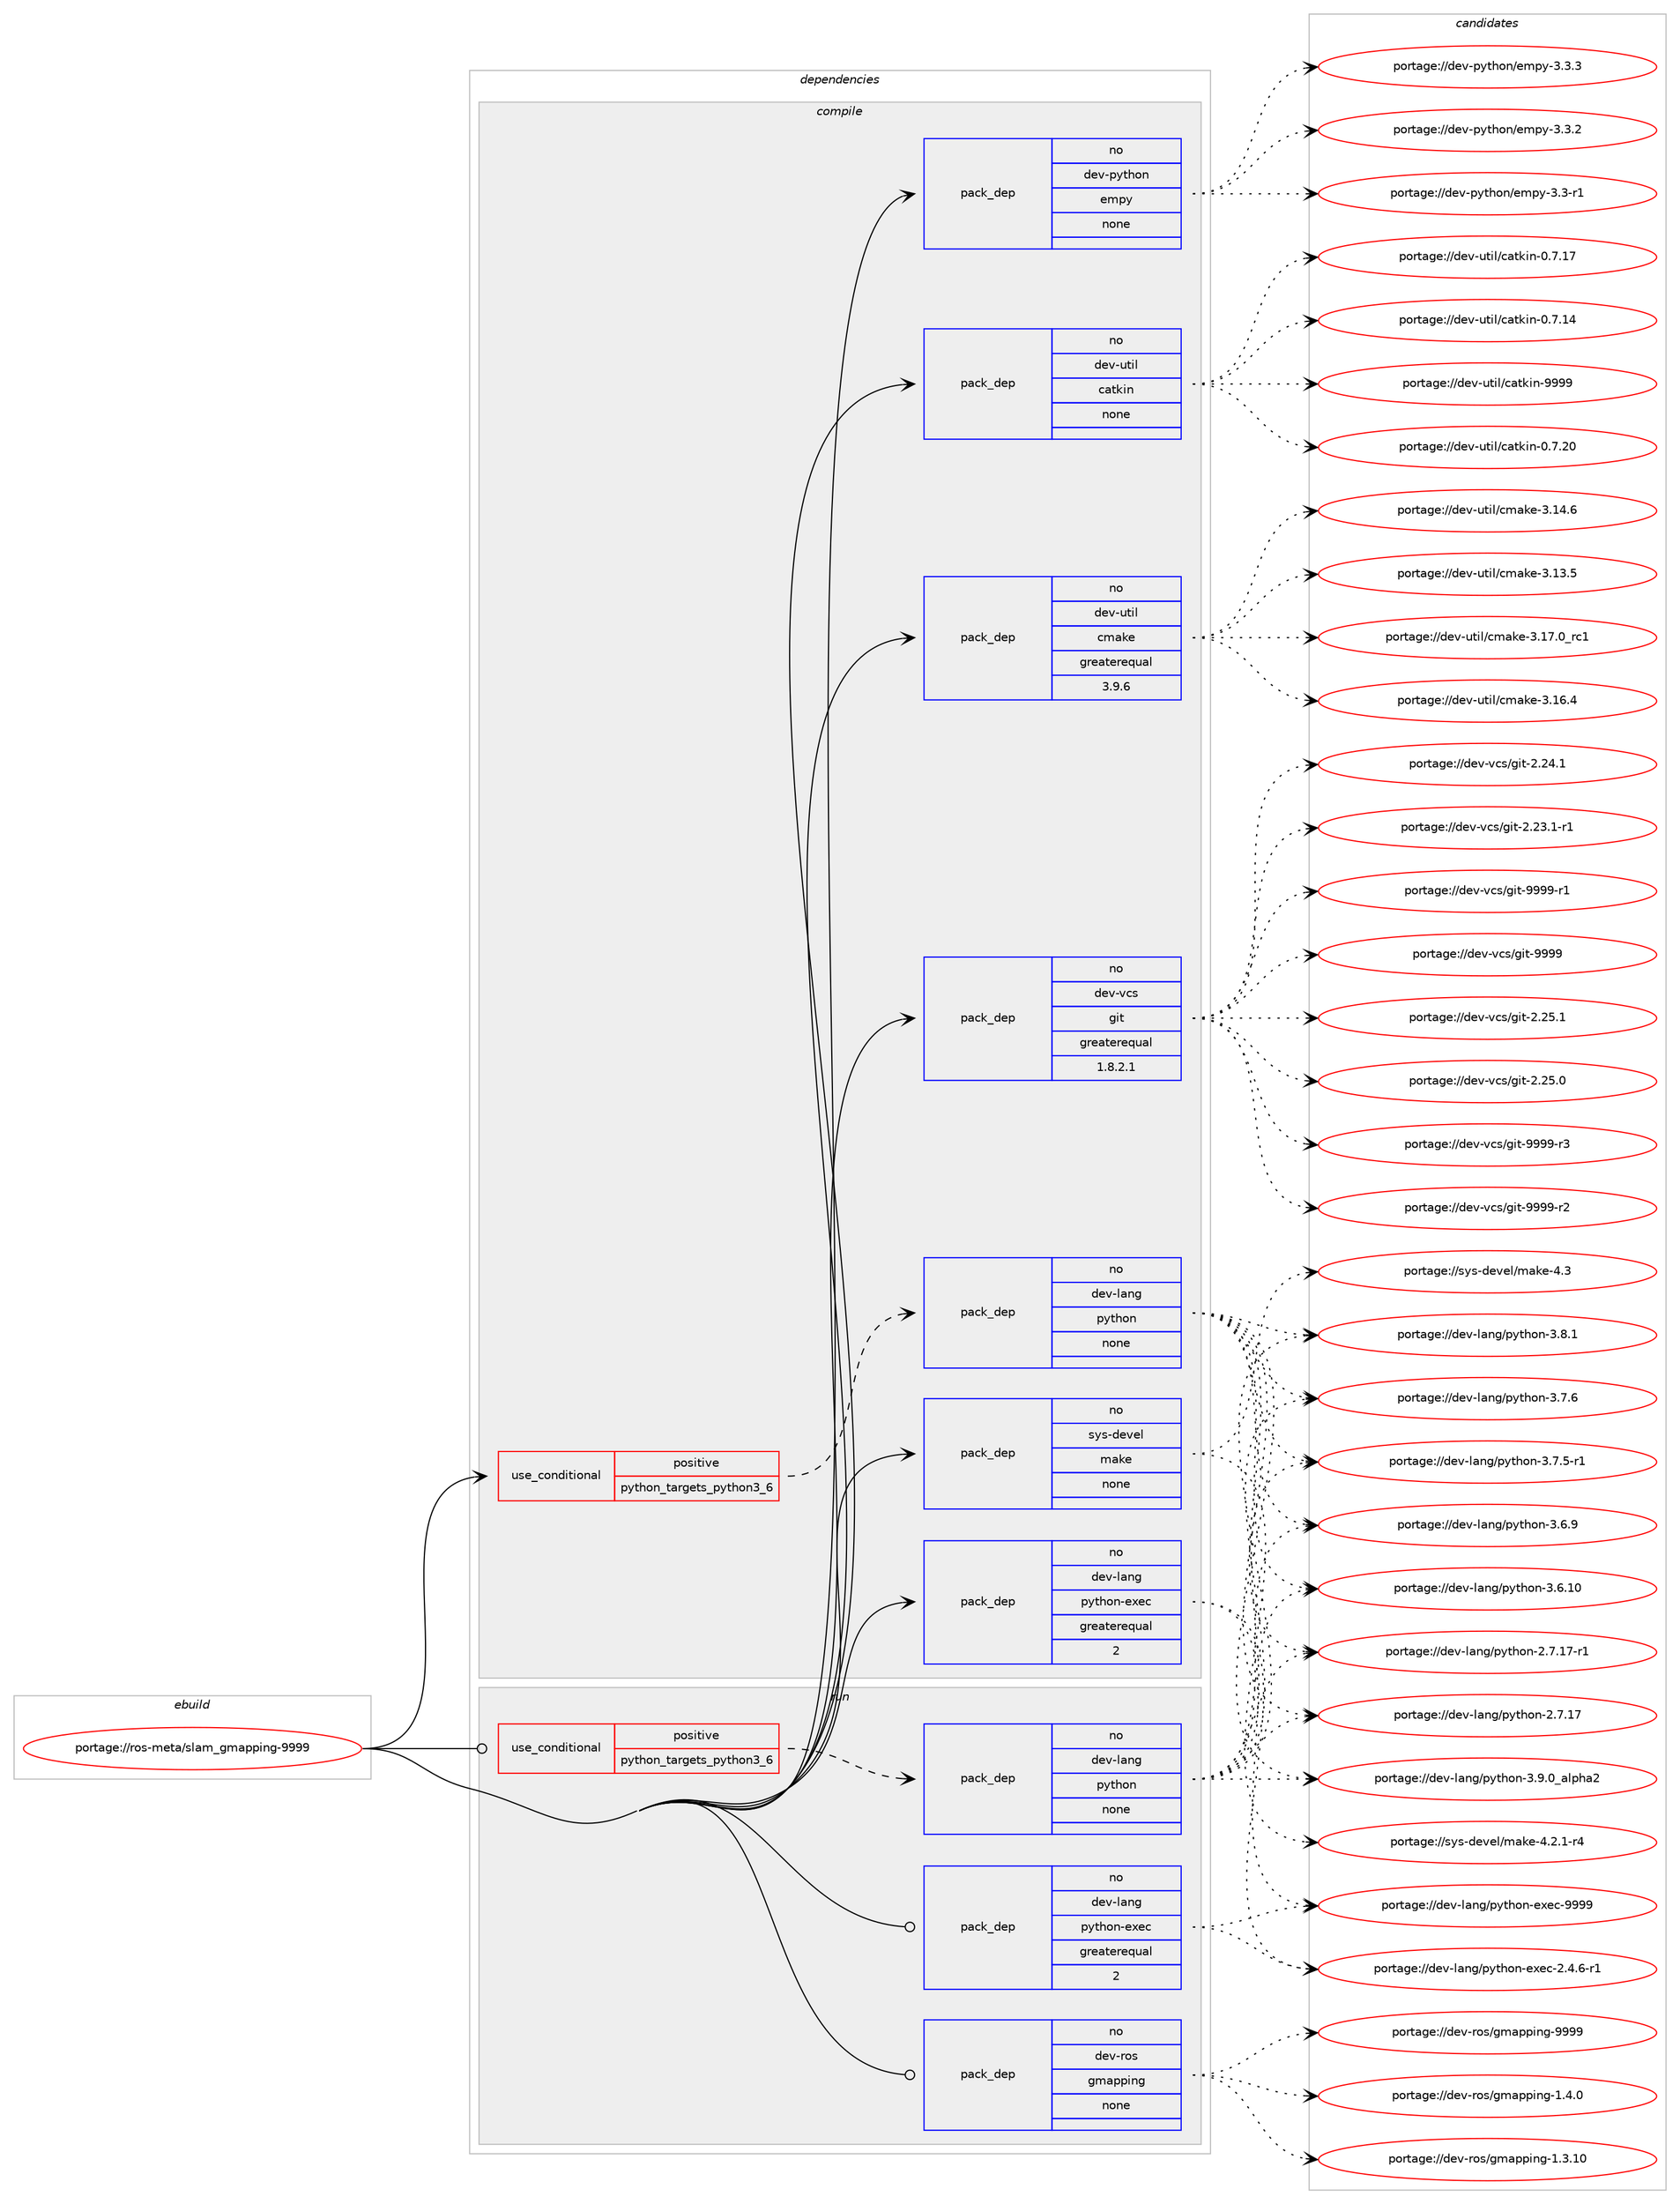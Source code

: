 digraph prolog {

# *************
# Graph options
# *************

newrank=true;
concentrate=true;
compound=true;
graph [rankdir=LR,fontname=Helvetica,fontsize=10,ranksep=1.5];#, ranksep=2.5, nodesep=0.2];
edge  [arrowhead=vee];
node  [fontname=Helvetica,fontsize=10];

# **********
# The ebuild
# **********

subgraph cluster_leftcol {
color=gray;
rank=same;
label=<<i>ebuild</i>>;
id [label="portage://ros-meta/slam_gmapping-9999", color=red, width=4, href="../ros-meta/slam_gmapping-9999.svg"];
}

# ****************
# The dependencies
# ****************

subgraph cluster_midcol {
color=gray;
label=<<i>dependencies</i>>;
subgraph cluster_compile {
fillcolor="#eeeeee";
style=filled;
label=<<i>compile</i>>;
subgraph cond12897 {
dependency62969 [label=<<TABLE BORDER="0" CELLBORDER="1" CELLSPACING="0" CELLPADDING="4"><TR><TD ROWSPAN="3" CELLPADDING="10">use_conditional</TD></TR><TR><TD>positive</TD></TR><TR><TD>python_targets_python3_6</TD></TR></TABLE>>, shape=none, color=red];
subgraph pack48726 {
dependency62970 [label=<<TABLE BORDER="0" CELLBORDER="1" CELLSPACING="0" CELLPADDING="4" WIDTH="220"><TR><TD ROWSPAN="6" CELLPADDING="30">pack_dep</TD></TR><TR><TD WIDTH="110">no</TD></TR><TR><TD>dev-lang</TD></TR><TR><TD>python</TD></TR><TR><TD>none</TD></TR><TR><TD></TD></TR></TABLE>>, shape=none, color=blue];
}
dependency62969:e -> dependency62970:w [weight=20,style="dashed",arrowhead="vee"];
}
id:e -> dependency62969:w [weight=20,style="solid",arrowhead="vee"];
subgraph pack48727 {
dependency62971 [label=<<TABLE BORDER="0" CELLBORDER="1" CELLSPACING="0" CELLPADDING="4" WIDTH="220"><TR><TD ROWSPAN="6" CELLPADDING="30">pack_dep</TD></TR><TR><TD WIDTH="110">no</TD></TR><TR><TD>dev-lang</TD></TR><TR><TD>python-exec</TD></TR><TR><TD>greaterequal</TD></TR><TR><TD>2</TD></TR></TABLE>>, shape=none, color=blue];
}
id:e -> dependency62971:w [weight=20,style="solid",arrowhead="vee"];
subgraph pack48728 {
dependency62972 [label=<<TABLE BORDER="0" CELLBORDER="1" CELLSPACING="0" CELLPADDING="4" WIDTH="220"><TR><TD ROWSPAN="6" CELLPADDING="30">pack_dep</TD></TR><TR><TD WIDTH="110">no</TD></TR><TR><TD>dev-python</TD></TR><TR><TD>empy</TD></TR><TR><TD>none</TD></TR><TR><TD></TD></TR></TABLE>>, shape=none, color=blue];
}
id:e -> dependency62972:w [weight=20,style="solid",arrowhead="vee"];
subgraph pack48729 {
dependency62973 [label=<<TABLE BORDER="0" CELLBORDER="1" CELLSPACING="0" CELLPADDING="4" WIDTH="220"><TR><TD ROWSPAN="6" CELLPADDING="30">pack_dep</TD></TR><TR><TD WIDTH="110">no</TD></TR><TR><TD>dev-util</TD></TR><TR><TD>catkin</TD></TR><TR><TD>none</TD></TR><TR><TD></TD></TR></TABLE>>, shape=none, color=blue];
}
id:e -> dependency62973:w [weight=20,style="solid",arrowhead="vee"];
subgraph pack48730 {
dependency62974 [label=<<TABLE BORDER="0" CELLBORDER="1" CELLSPACING="0" CELLPADDING="4" WIDTH="220"><TR><TD ROWSPAN="6" CELLPADDING="30">pack_dep</TD></TR><TR><TD WIDTH="110">no</TD></TR><TR><TD>dev-util</TD></TR><TR><TD>cmake</TD></TR><TR><TD>greaterequal</TD></TR><TR><TD>3.9.6</TD></TR></TABLE>>, shape=none, color=blue];
}
id:e -> dependency62974:w [weight=20,style="solid",arrowhead="vee"];
subgraph pack48731 {
dependency62975 [label=<<TABLE BORDER="0" CELLBORDER="1" CELLSPACING="0" CELLPADDING="4" WIDTH="220"><TR><TD ROWSPAN="6" CELLPADDING="30">pack_dep</TD></TR><TR><TD WIDTH="110">no</TD></TR><TR><TD>dev-vcs</TD></TR><TR><TD>git</TD></TR><TR><TD>greaterequal</TD></TR><TR><TD>1.8.2.1</TD></TR></TABLE>>, shape=none, color=blue];
}
id:e -> dependency62975:w [weight=20,style="solid",arrowhead="vee"];
subgraph pack48732 {
dependency62976 [label=<<TABLE BORDER="0" CELLBORDER="1" CELLSPACING="0" CELLPADDING="4" WIDTH="220"><TR><TD ROWSPAN="6" CELLPADDING="30">pack_dep</TD></TR><TR><TD WIDTH="110">no</TD></TR><TR><TD>sys-devel</TD></TR><TR><TD>make</TD></TR><TR><TD>none</TD></TR><TR><TD></TD></TR></TABLE>>, shape=none, color=blue];
}
id:e -> dependency62976:w [weight=20,style="solid",arrowhead="vee"];
}
subgraph cluster_compileandrun {
fillcolor="#eeeeee";
style=filled;
label=<<i>compile and run</i>>;
}
subgraph cluster_run {
fillcolor="#eeeeee";
style=filled;
label=<<i>run</i>>;
subgraph cond12898 {
dependency62977 [label=<<TABLE BORDER="0" CELLBORDER="1" CELLSPACING="0" CELLPADDING="4"><TR><TD ROWSPAN="3" CELLPADDING="10">use_conditional</TD></TR><TR><TD>positive</TD></TR><TR><TD>python_targets_python3_6</TD></TR></TABLE>>, shape=none, color=red];
subgraph pack48733 {
dependency62978 [label=<<TABLE BORDER="0" CELLBORDER="1" CELLSPACING="0" CELLPADDING="4" WIDTH="220"><TR><TD ROWSPAN="6" CELLPADDING="30">pack_dep</TD></TR><TR><TD WIDTH="110">no</TD></TR><TR><TD>dev-lang</TD></TR><TR><TD>python</TD></TR><TR><TD>none</TD></TR><TR><TD></TD></TR></TABLE>>, shape=none, color=blue];
}
dependency62977:e -> dependency62978:w [weight=20,style="dashed",arrowhead="vee"];
}
id:e -> dependency62977:w [weight=20,style="solid",arrowhead="odot"];
subgraph pack48734 {
dependency62979 [label=<<TABLE BORDER="0" CELLBORDER="1" CELLSPACING="0" CELLPADDING="4" WIDTH="220"><TR><TD ROWSPAN="6" CELLPADDING="30">pack_dep</TD></TR><TR><TD WIDTH="110">no</TD></TR><TR><TD>dev-lang</TD></TR><TR><TD>python-exec</TD></TR><TR><TD>greaterequal</TD></TR><TR><TD>2</TD></TR></TABLE>>, shape=none, color=blue];
}
id:e -> dependency62979:w [weight=20,style="solid",arrowhead="odot"];
subgraph pack48735 {
dependency62980 [label=<<TABLE BORDER="0" CELLBORDER="1" CELLSPACING="0" CELLPADDING="4" WIDTH="220"><TR><TD ROWSPAN="6" CELLPADDING="30">pack_dep</TD></TR><TR><TD WIDTH="110">no</TD></TR><TR><TD>dev-ros</TD></TR><TR><TD>gmapping</TD></TR><TR><TD>none</TD></TR><TR><TD></TD></TR></TABLE>>, shape=none, color=blue];
}
id:e -> dependency62980:w [weight=20,style="solid",arrowhead="odot"];
}
}

# **************
# The candidates
# **************

subgraph cluster_choices {
rank=same;
color=gray;
label=<<i>candidates</i>>;

subgraph choice48726 {
color=black;
nodesep=1;
choice10010111845108971101034711212111610411111045514657464895971081121049750 [label="portage://dev-lang/python-3.9.0_alpha2", color=red, width=4,href="../dev-lang/python-3.9.0_alpha2.svg"];
choice100101118451089711010347112121116104111110455146564649 [label="portage://dev-lang/python-3.8.1", color=red, width=4,href="../dev-lang/python-3.8.1.svg"];
choice100101118451089711010347112121116104111110455146554654 [label="portage://dev-lang/python-3.7.6", color=red, width=4,href="../dev-lang/python-3.7.6.svg"];
choice1001011184510897110103471121211161041111104551465546534511449 [label="portage://dev-lang/python-3.7.5-r1", color=red, width=4,href="../dev-lang/python-3.7.5-r1.svg"];
choice100101118451089711010347112121116104111110455146544657 [label="portage://dev-lang/python-3.6.9", color=red, width=4,href="../dev-lang/python-3.6.9.svg"];
choice10010111845108971101034711212111610411111045514654464948 [label="portage://dev-lang/python-3.6.10", color=red, width=4,href="../dev-lang/python-3.6.10.svg"];
choice100101118451089711010347112121116104111110455046554649554511449 [label="portage://dev-lang/python-2.7.17-r1", color=red, width=4,href="../dev-lang/python-2.7.17-r1.svg"];
choice10010111845108971101034711212111610411111045504655464955 [label="portage://dev-lang/python-2.7.17", color=red, width=4,href="../dev-lang/python-2.7.17.svg"];
dependency62970:e -> choice10010111845108971101034711212111610411111045514657464895971081121049750:w [style=dotted,weight="100"];
dependency62970:e -> choice100101118451089711010347112121116104111110455146564649:w [style=dotted,weight="100"];
dependency62970:e -> choice100101118451089711010347112121116104111110455146554654:w [style=dotted,weight="100"];
dependency62970:e -> choice1001011184510897110103471121211161041111104551465546534511449:w [style=dotted,weight="100"];
dependency62970:e -> choice100101118451089711010347112121116104111110455146544657:w [style=dotted,weight="100"];
dependency62970:e -> choice10010111845108971101034711212111610411111045514654464948:w [style=dotted,weight="100"];
dependency62970:e -> choice100101118451089711010347112121116104111110455046554649554511449:w [style=dotted,weight="100"];
dependency62970:e -> choice10010111845108971101034711212111610411111045504655464955:w [style=dotted,weight="100"];
}
subgraph choice48727 {
color=black;
nodesep=1;
choice10010111845108971101034711212111610411111045101120101994557575757 [label="portage://dev-lang/python-exec-9999", color=red, width=4,href="../dev-lang/python-exec-9999.svg"];
choice10010111845108971101034711212111610411111045101120101994550465246544511449 [label="portage://dev-lang/python-exec-2.4.6-r1", color=red, width=4,href="../dev-lang/python-exec-2.4.6-r1.svg"];
dependency62971:e -> choice10010111845108971101034711212111610411111045101120101994557575757:w [style=dotted,weight="100"];
dependency62971:e -> choice10010111845108971101034711212111610411111045101120101994550465246544511449:w [style=dotted,weight="100"];
}
subgraph choice48728 {
color=black;
nodesep=1;
choice1001011184511212111610411111047101109112121455146514651 [label="portage://dev-python/empy-3.3.3", color=red, width=4,href="../dev-python/empy-3.3.3.svg"];
choice1001011184511212111610411111047101109112121455146514650 [label="portage://dev-python/empy-3.3.2", color=red, width=4,href="../dev-python/empy-3.3.2.svg"];
choice1001011184511212111610411111047101109112121455146514511449 [label="portage://dev-python/empy-3.3-r1", color=red, width=4,href="../dev-python/empy-3.3-r1.svg"];
dependency62972:e -> choice1001011184511212111610411111047101109112121455146514651:w [style=dotted,weight="100"];
dependency62972:e -> choice1001011184511212111610411111047101109112121455146514650:w [style=dotted,weight="100"];
dependency62972:e -> choice1001011184511212111610411111047101109112121455146514511449:w [style=dotted,weight="100"];
}
subgraph choice48729 {
color=black;
nodesep=1;
choice100101118451171161051084799971161071051104557575757 [label="portage://dev-util/catkin-9999", color=red, width=4,href="../dev-util/catkin-9999.svg"];
choice1001011184511711610510847999711610710511045484655465048 [label="portage://dev-util/catkin-0.7.20", color=red, width=4,href="../dev-util/catkin-0.7.20.svg"];
choice1001011184511711610510847999711610710511045484655464955 [label="portage://dev-util/catkin-0.7.17", color=red, width=4,href="../dev-util/catkin-0.7.17.svg"];
choice1001011184511711610510847999711610710511045484655464952 [label="portage://dev-util/catkin-0.7.14", color=red, width=4,href="../dev-util/catkin-0.7.14.svg"];
dependency62973:e -> choice100101118451171161051084799971161071051104557575757:w [style=dotted,weight="100"];
dependency62973:e -> choice1001011184511711610510847999711610710511045484655465048:w [style=dotted,weight="100"];
dependency62973:e -> choice1001011184511711610510847999711610710511045484655464955:w [style=dotted,weight="100"];
dependency62973:e -> choice1001011184511711610510847999711610710511045484655464952:w [style=dotted,weight="100"];
}
subgraph choice48730 {
color=black;
nodesep=1;
choice1001011184511711610510847991099710710145514649554648951149949 [label="portage://dev-util/cmake-3.17.0_rc1", color=red, width=4,href="../dev-util/cmake-3.17.0_rc1.svg"];
choice1001011184511711610510847991099710710145514649544652 [label="portage://dev-util/cmake-3.16.4", color=red, width=4,href="../dev-util/cmake-3.16.4.svg"];
choice1001011184511711610510847991099710710145514649524654 [label="portage://dev-util/cmake-3.14.6", color=red, width=4,href="../dev-util/cmake-3.14.6.svg"];
choice1001011184511711610510847991099710710145514649514653 [label="portage://dev-util/cmake-3.13.5", color=red, width=4,href="../dev-util/cmake-3.13.5.svg"];
dependency62974:e -> choice1001011184511711610510847991099710710145514649554648951149949:w [style=dotted,weight="100"];
dependency62974:e -> choice1001011184511711610510847991099710710145514649544652:w [style=dotted,weight="100"];
dependency62974:e -> choice1001011184511711610510847991099710710145514649524654:w [style=dotted,weight="100"];
dependency62974:e -> choice1001011184511711610510847991099710710145514649514653:w [style=dotted,weight="100"];
}
subgraph choice48731 {
color=black;
nodesep=1;
choice10010111845118991154710310511645575757574511451 [label="portage://dev-vcs/git-9999-r3", color=red, width=4,href="../dev-vcs/git-9999-r3.svg"];
choice10010111845118991154710310511645575757574511450 [label="portage://dev-vcs/git-9999-r2", color=red, width=4,href="../dev-vcs/git-9999-r2.svg"];
choice10010111845118991154710310511645575757574511449 [label="portage://dev-vcs/git-9999-r1", color=red, width=4,href="../dev-vcs/git-9999-r1.svg"];
choice1001011184511899115471031051164557575757 [label="portage://dev-vcs/git-9999", color=red, width=4,href="../dev-vcs/git-9999.svg"];
choice10010111845118991154710310511645504650534649 [label="portage://dev-vcs/git-2.25.1", color=red, width=4,href="../dev-vcs/git-2.25.1.svg"];
choice10010111845118991154710310511645504650534648 [label="portage://dev-vcs/git-2.25.0", color=red, width=4,href="../dev-vcs/git-2.25.0.svg"];
choice10010111845118991154710310511645504650524649 [label="portage://dev-vcs/git-2.24.1", color=red, width=4,href="../dev-vcs/git-2.24.1.svg"];
choice100101118451189911547103105116455046505146494511449 [label="portage://dev-vcs/git-2.23.1-r1", color=red, width=4,href="../dev-vcs/git-2.23.1-r1.svg"];
dependency62975:e -> choice10010111845118991154710310511645575757574511451:w [style=dotted,weight="100"];
dependency62975:e -> choice10010111845118991154710310511645575757574511450:w [style=dotted,weight="100"];
dependency62975:e -> choice10010111845118991154710310511645575757574511449:w [style=dotted,weight="100"];
dependency62975:e -> choice1001011184511899115471031051164557575757:w [style=dotted,weight="100"];
dependency62975:e -> choice10010111845118991154710310511645504650534649:w [style=dotted,weight="100"];
dependency62975:e -> choice10010111845118991154710310511645504650534648:w [style=dotted,weight="100"];
dependency62975:e -> choice10010111845118991154710310511645504650524649:w [style=dotted,weight="100"];
dependency62975:e -> choice100101118451189911547103105116455046505146494511449:w [style=dotted,weight="100"];
}
subgraph choice48732 {
color=black;
nodesep=1;
choice11512111545100101118101108471099710710145524651 [label="portage://sys-devel/make-4.3", color=red, width=4,href="../sys-devel/make-4.3.svg"];
choice1151211154510010111810110847109971071014552465046494511452 [label="portage://sys-devel/make-4.2.1-r4", color=red, width=4,href="../sys-devel/make-4.2.1-r4.svg"];
dependency62976:e -> choice11512111545100101118101108471099710710145524651:w [style=dotted,weight="100"];
dependency62976:e -> choice1151211154510010111810110847109971071014552465046494511452:w [style=dotted,weight="100"];
}
subgraph choice48733 {
color=black;
nodesep=1;
choice10010111845108971101034711212111610411111045514657464895971081121049750 [label="portage://dev-lang/python-3.9.0_alpha2", color=red, width=4,href="../dev-lang/python-3.9.0_alpha2.svg"];
choice100101118451089711010347112121116104111110455146564649 [label="portage://dev-lang/python-3.8.1", color=red, width=4,href="../dev-lang/python-3.8.1.svg"];
choice100101118451089711010347112121116104111110455146554654 [label="portage://dev-lang/python-3.7.6", color=red, width=4,href="../dev-lang/python-3.7.6.svg"];
choice1001011184510897110103471121211161041111104551465546534511449 [label="portage://dev-lang/python-3.7.5-r1", color=red, width=4,href="../dev-lang/python-3.7.5-r1.svg"];
choice100101118451089711010347112121116104111110455146544657 [label="portage://dev-lang/python-3.6.9", color=red, width=4,href="../dev-lang/python-3.6.9.svg"];
choice10010111845108971101034711212111610411111045514654464948 [label="portage://dev-lang/python-3.6.10", color=red, width=4,href="../dev-lang/python-3.6.10.svg"];
choice100101118451089711010347112121116104111110455046554649554511449 [label="portage://dev-lang/python-2.7.17-r1", color=red, width=4,href="../dev-lang/python-2.7.17-r1.svg"];
choice10010111845108971101034711212111610411111045504655464955 [label="portage://dev-lang/python-2.7.17", color=red, width=4,href="../dev-lang/python-2.7.17.svg"];
dependency62978:e -> choice10010111845108971101034711212111610411111045514657464895971081121049750:w [style=dotted,weight="100"];
dependency62978:e -> choice100101118451089711010347112121116104111110455146564649:w [style=dotted,weight="100"];
dependency62978:e -> choice100101118451089711010347112121116104111110455146554654:w [style=dotted,weight="100"];
dependency62978:e -> choice1001011184510897110103471121211161041111104551465546534511449:w [style=dotted,weight="100"];
dependency62978:e -> choice100101118451089711010347112121116104111110455146544657:w [style=dotted,weight="100"];
dependency62978:e -> choice10010111845108971101034711212111610411111045514654464948:w [style=dotted,weight="100"];
dependency62978:e -> choice100101118451089711010347112121116104111110455046554649554511449:w [style=dotted,weight="100"];
dependency62978:e -> choice10010111845108971101034711212111610411111045504655464955:w [style=dotted,weight="100"];
}
subgraph choice48734 {
color=black;
nodesep=1;
choice10010111845108971101034711212111610411111045101120101994557575757 [label="portage://dev-lang/python-exec-9999", color=red, width=4,href="../dev-lang/python-exec-9999.svg"];
choice10010111845108971101034711212111610411111045101120101994550465246544511449 [label="portage://dev-lang/python-exec-2.4.6-r1", color=red, width=4,href="../dev-lang/python-exec-2.4.6-r1.svg"];
dependency62979:e -> choice10010111845108971101034711212111610411111045101120101994557575757:w [style=dotted,weight="100"];
dependency62979:e -> choice10010111845108971101034711212111610411111045101120101994550465246544511449:w [style=dotted,weight="100"];
}
subgraph choice48735 {
color=black;
nodesep=1;
choice1001011184511411111547103109971121121051101034557575757 [label="portage://dev-ros/gmapping-9999", color=red, width=4,href="../dev-ros/gmapping-9999.svg"];
choice100101118451141111154710310997112112105110103454946524648 [label="portage://dev-ros/gmapping-1.4.0", color=red, width=4,href="../dev-ros/gmapping-1.4.0.svg"];
choice10010111845114111115471031099711211210511010345494651464948 [label="portage://dev-ros/gmapping-1.3.10", color=red, width=4,href="../dev-ros/gmapping-1.3.10.svg"];
dependency62980:e -> choice1001011184511411111547103109971121121051101034557575757:w [style=dotted,weight="100"];
dependency62980:e -> choice100101118451141111154710310997112112105110103454946524648:w [style=dotted,weight="100"];
dependency62980:e -> choice10010111845114111115471031099711211210511010345494651464948:w [style=dotted,weight="100"];
}
}

}
